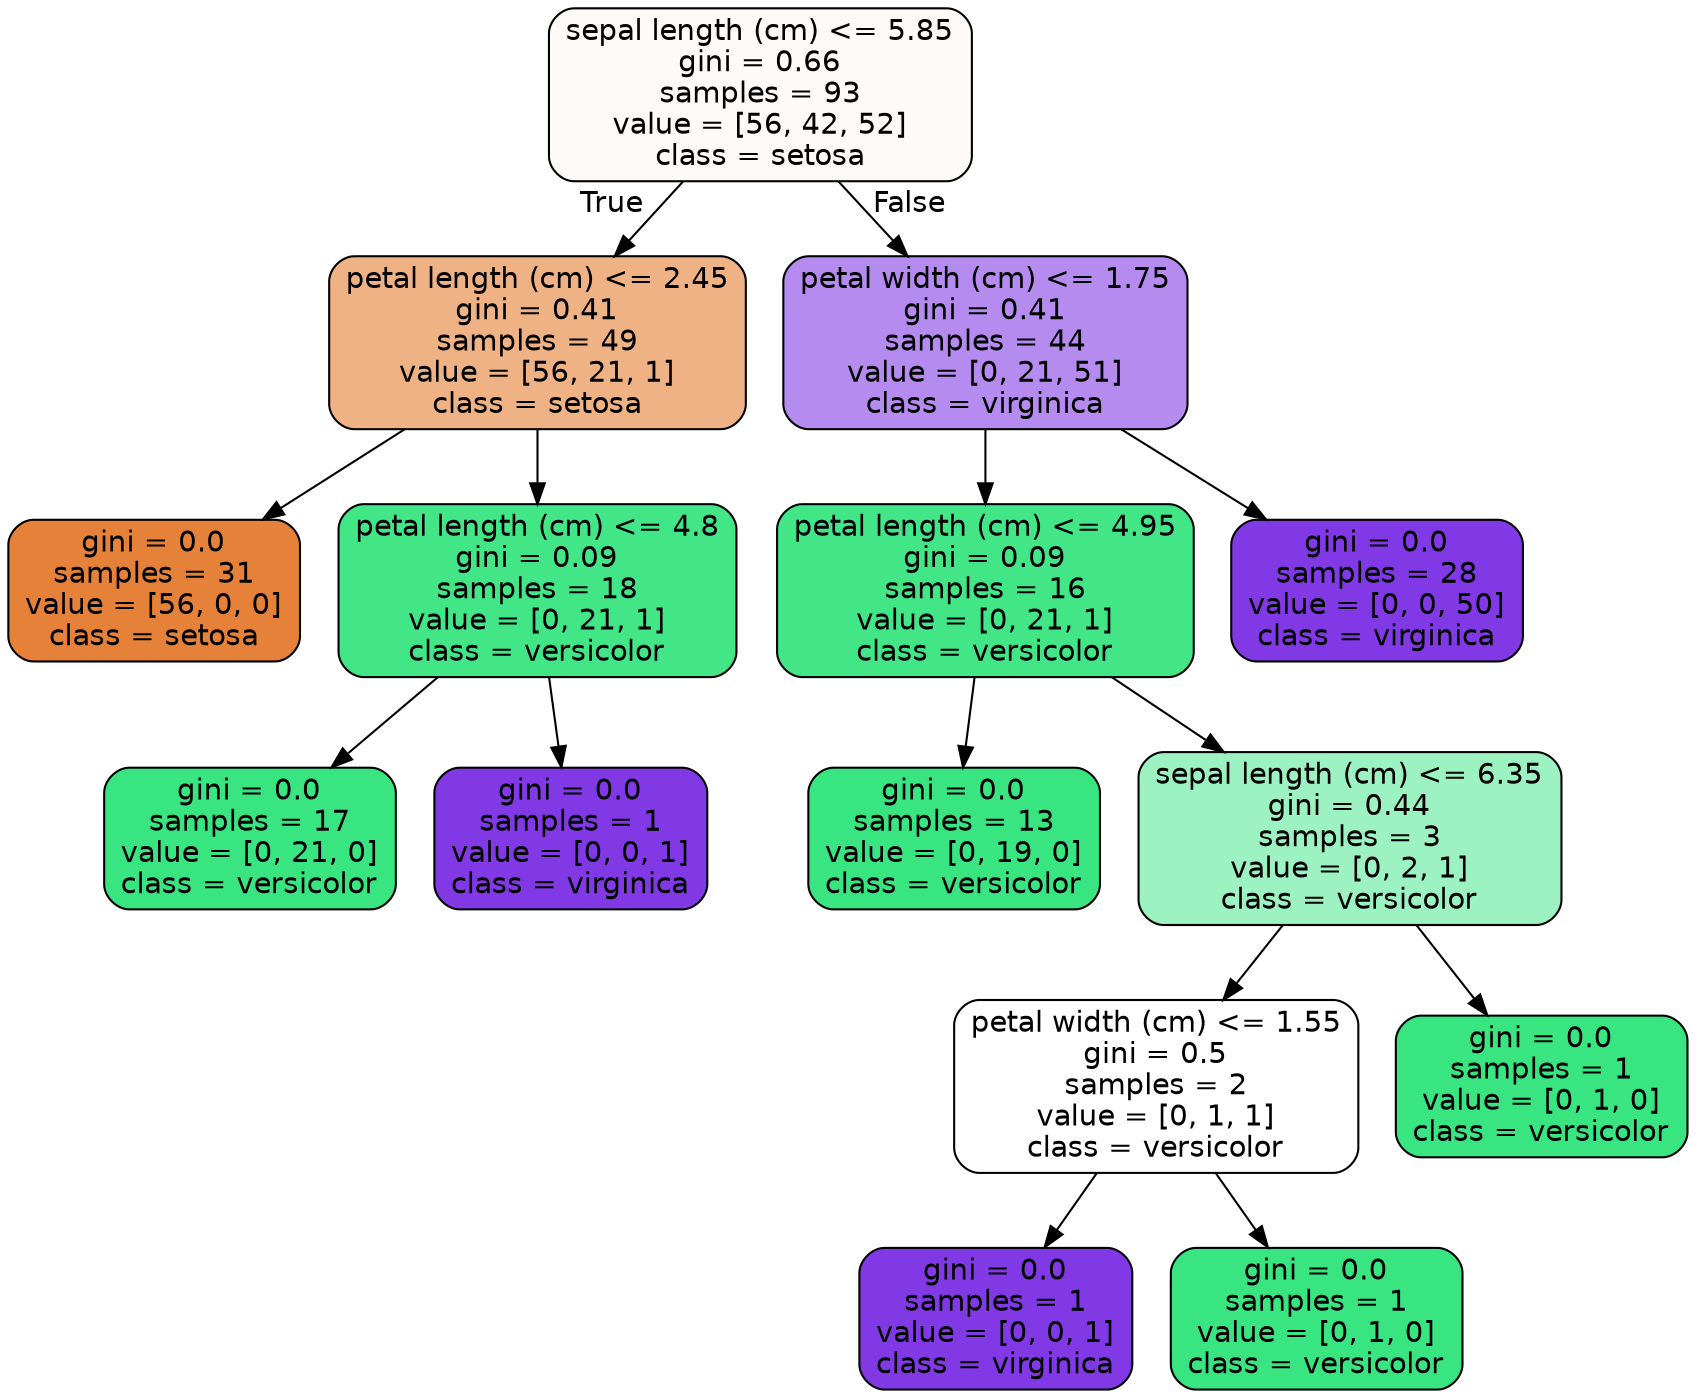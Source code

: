 digraph Tree {
node [shape=box, style="filled, rounded", color="black", fontname=helvetica] ;
edge [fontname=helvetica] ;
0 [label="sepal length (cm) <= 5.85\ngini = 0.66\nsamples = 93\nvalue = [56, 42, 52]\nclass = setosa", fillcolor="#fefaf7"] ;
1 [label="petal length (cm) <= 2.45\ngini = 0.41\nsamples = 49\nvalue = [56, 21, 1]\nclass = setosa", fillcolor="#efb285"] ;
0 -> 1 [labeldistance=2.5, labelangle=45, headlabel="True"] ;
2 [label="gini = 0.0\nsamples = 31\nvalue = [56, 0, 0]\nclass = setosa", fillcolor="#e58139"] ;
1 -> 2 ;
3 [label="petal length (cm) <= 4.8\ngini = 0.09\nsamples = 18\nvalue = [0, 21, 1]\nclass = versicolor", fillcolor="#42e687"] ;
1 -> 3 ;
4 [label="gini = 0.0\nsamples = 17\nvalue = [0, 21, 0]\nclass = versicolor", fillcolor="#39e581"] ;
3 -> 4 ;
5 [label="gini = 0.0\nsamples = 1\nvalue = [0, 0, 1]\nclass = virginica", fillcolor="#8139e5"] ;
3 -> 5 ;
6 [label="petal width (cm) <= 1.75\ngini = 0.41\nsamples = 44\nvalue = [0, 21, 51]\nclass = virginica", fillcolor="#b58bf0"] ;
0 -> 6 [labeldistance=2.5, labelangle=-45, headlabel="False"] ;
7 [label="petal length (cm) <= 4.95\ngini = 0.09\nsamples = 16\nvalue = [0, 21, 1]\nclass = versicolor", fillcolor="#42e687"] ;
6 -> 7 ;
8 [label="gini = 0.0\nsamples = 13\nvalue = [0, 19, 0]\nclass = versicolor", fillcolor="#39e581"] ;
7 -> 8 ;
9 [label="sepal length (cm) <= 6.35\ngini = 0.44\nsamples = 3\nvalue = [0, 2, 1]\nclass = versicolor", fillcolor="#9cf2c0"] ;
7 -> 9 ;
10 [label="petal width (cm) <= 1.55\ngini = 0.5\nsamples = 2\nvalue = [0, 1, 1]\nclass = versicolor", fillcolor="#ffffff"] ;
9 -> 10 ;
11 [label="gini = 0.0\nsamples = 1\nvalue = [0, 0, 1]\nclass = virginica", fillcolor="#8139e5"] ;
10 -> 11 ;
12 [label="gini = 0.0\nsamples = 1\nvalue = [0, 1, 0]\nclass = versicolor", fillcolor="#39e581"] ;
10 -> 12 ;
13 [label="gini = 0.0\nsamples = 1\nvalue = [0, 1, 0]\nclass = versicolor", fillcolor="#39e581"] ;
9 -> 13 ;
14 [label="gini = 0.0\nsamples = 28\nvalue = [0, 0, 50]\nclass = virginica", fillcolor="#8139e5"] ;
6 -> 14 ;
}